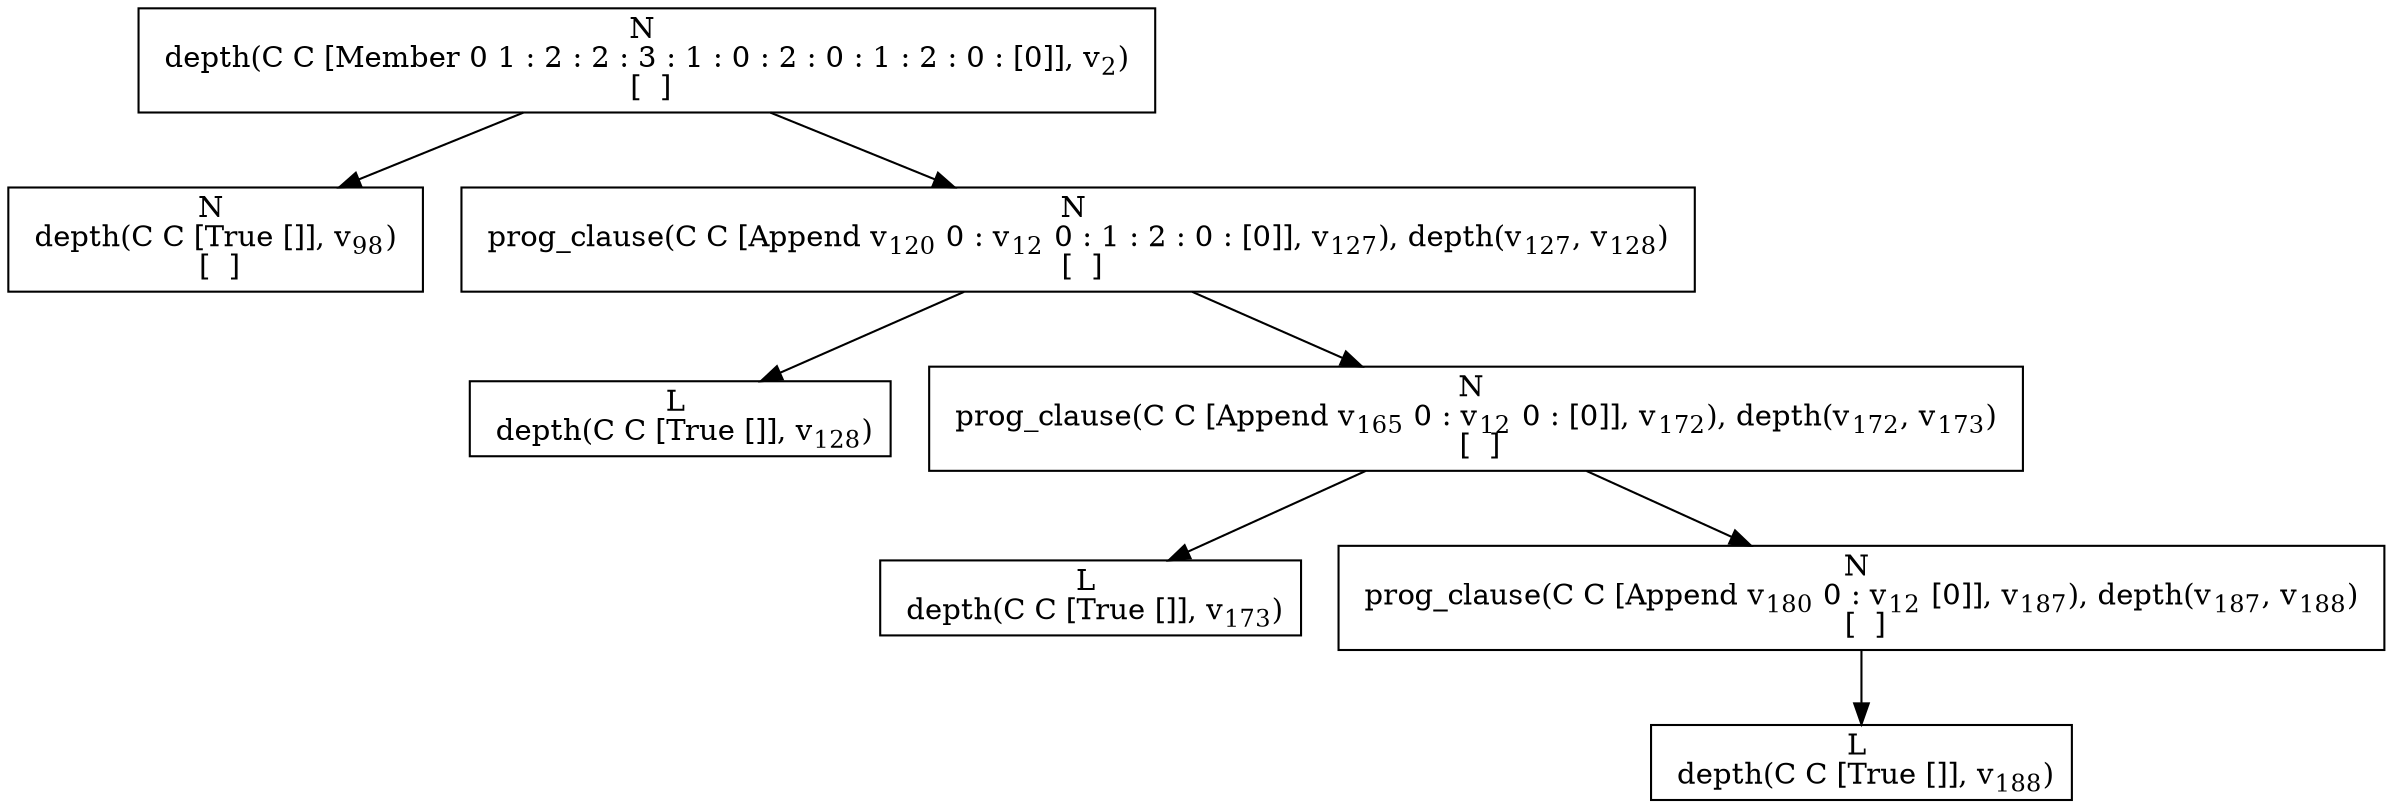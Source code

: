 digraph {
    graph [rankdir=TB
          ,bgcolor=transparent];
    node [shape=box
         ,fillcolor=white
         ,style=filled];
    0 [label=<N <BR/> depth(C C [Member 0 1 : 2 : 2 : 3 : 1 : 0 : 2 : 0 : 1 : 2 : 0 : [0]], v<SUB>2</SUB>) <BR/>  [  ] >];
    1 [label=<N <BR/> depth(C C [True []], v<SUB>98</SUB>) <BR/>  [  ] >];
    2 [label=<N <BR/> prog_clause(C C [Append v<SUB>120</SUB> 0 : v<SUB>12</SUB> 0 : 1 : 2 : 0 : [0]], v<SUB>127</SUB>), depth(v<SUB>127</SUB>, v<SUB>128</SUB>) <BR/>  [  ] >];
    3 [label=<L <BR/> depth(C C [True []], v<SUB>128</SUB>)>];
    4 [label=<N <BR/> prog_clause(C C [Append v<SUB>165</SUB> 0 : v<SUB>12</SUB> 0 : [0]], v<SUB>172</SUB>), depth(v<SUB>172</SUB>, v<SUB>173</SUB>) <BR/>  [  ] >];
    5 [label=<L <BR/> depth(C C [True []], v<SUB>173</SUB>)>];
    6 [label=<N <BR/> prog_clause(C C [Append v<SUB>180</SUB> 0 : v<SUB>12</SUB> [0]], v<SUB>187</SUB>), depth(v<SUB>187</SUB>, v<SUB>188</SUB>) <BR/>  [  ] >];
    7 [label=<L <BR/> depth(C C [True []], v<SUB>188</SUB>)>];
    0 -> 1 [label=""];
    0 -> 2 [label=""];
    2 -> 3 [label=""];
    2 -> 4 [label=""];
    4 -> 5 [label=""];
    4 -> 6 [label=""];
    6 -> 7 [label=""];
}